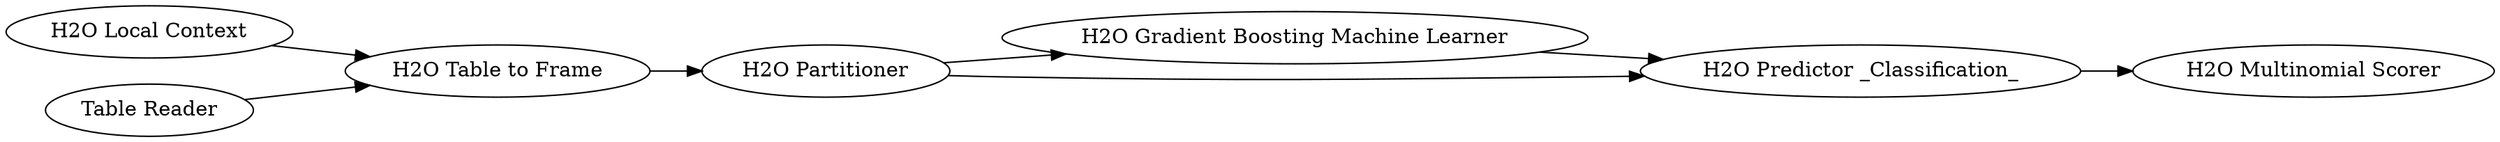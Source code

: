 digraph {
	2 [label="H2O Table to Frame"]
	5 [label="H2O Partitioner"]
	10 [label="H2O Local Context"]
	12 [label="Table Reader"]
	13 [label="H2O Gradient Boosting Machine Learner"]
	14 [label="H2O Predictor _Classification_"]
	15 [label="H2O Multinomial Scorer"]
	2 -> 5
	5 -> 13
	5 -> 14
	10 -> 2
	12 -> 2
	13 -> 14
	14 -> 15
	rankdir=LR
}
